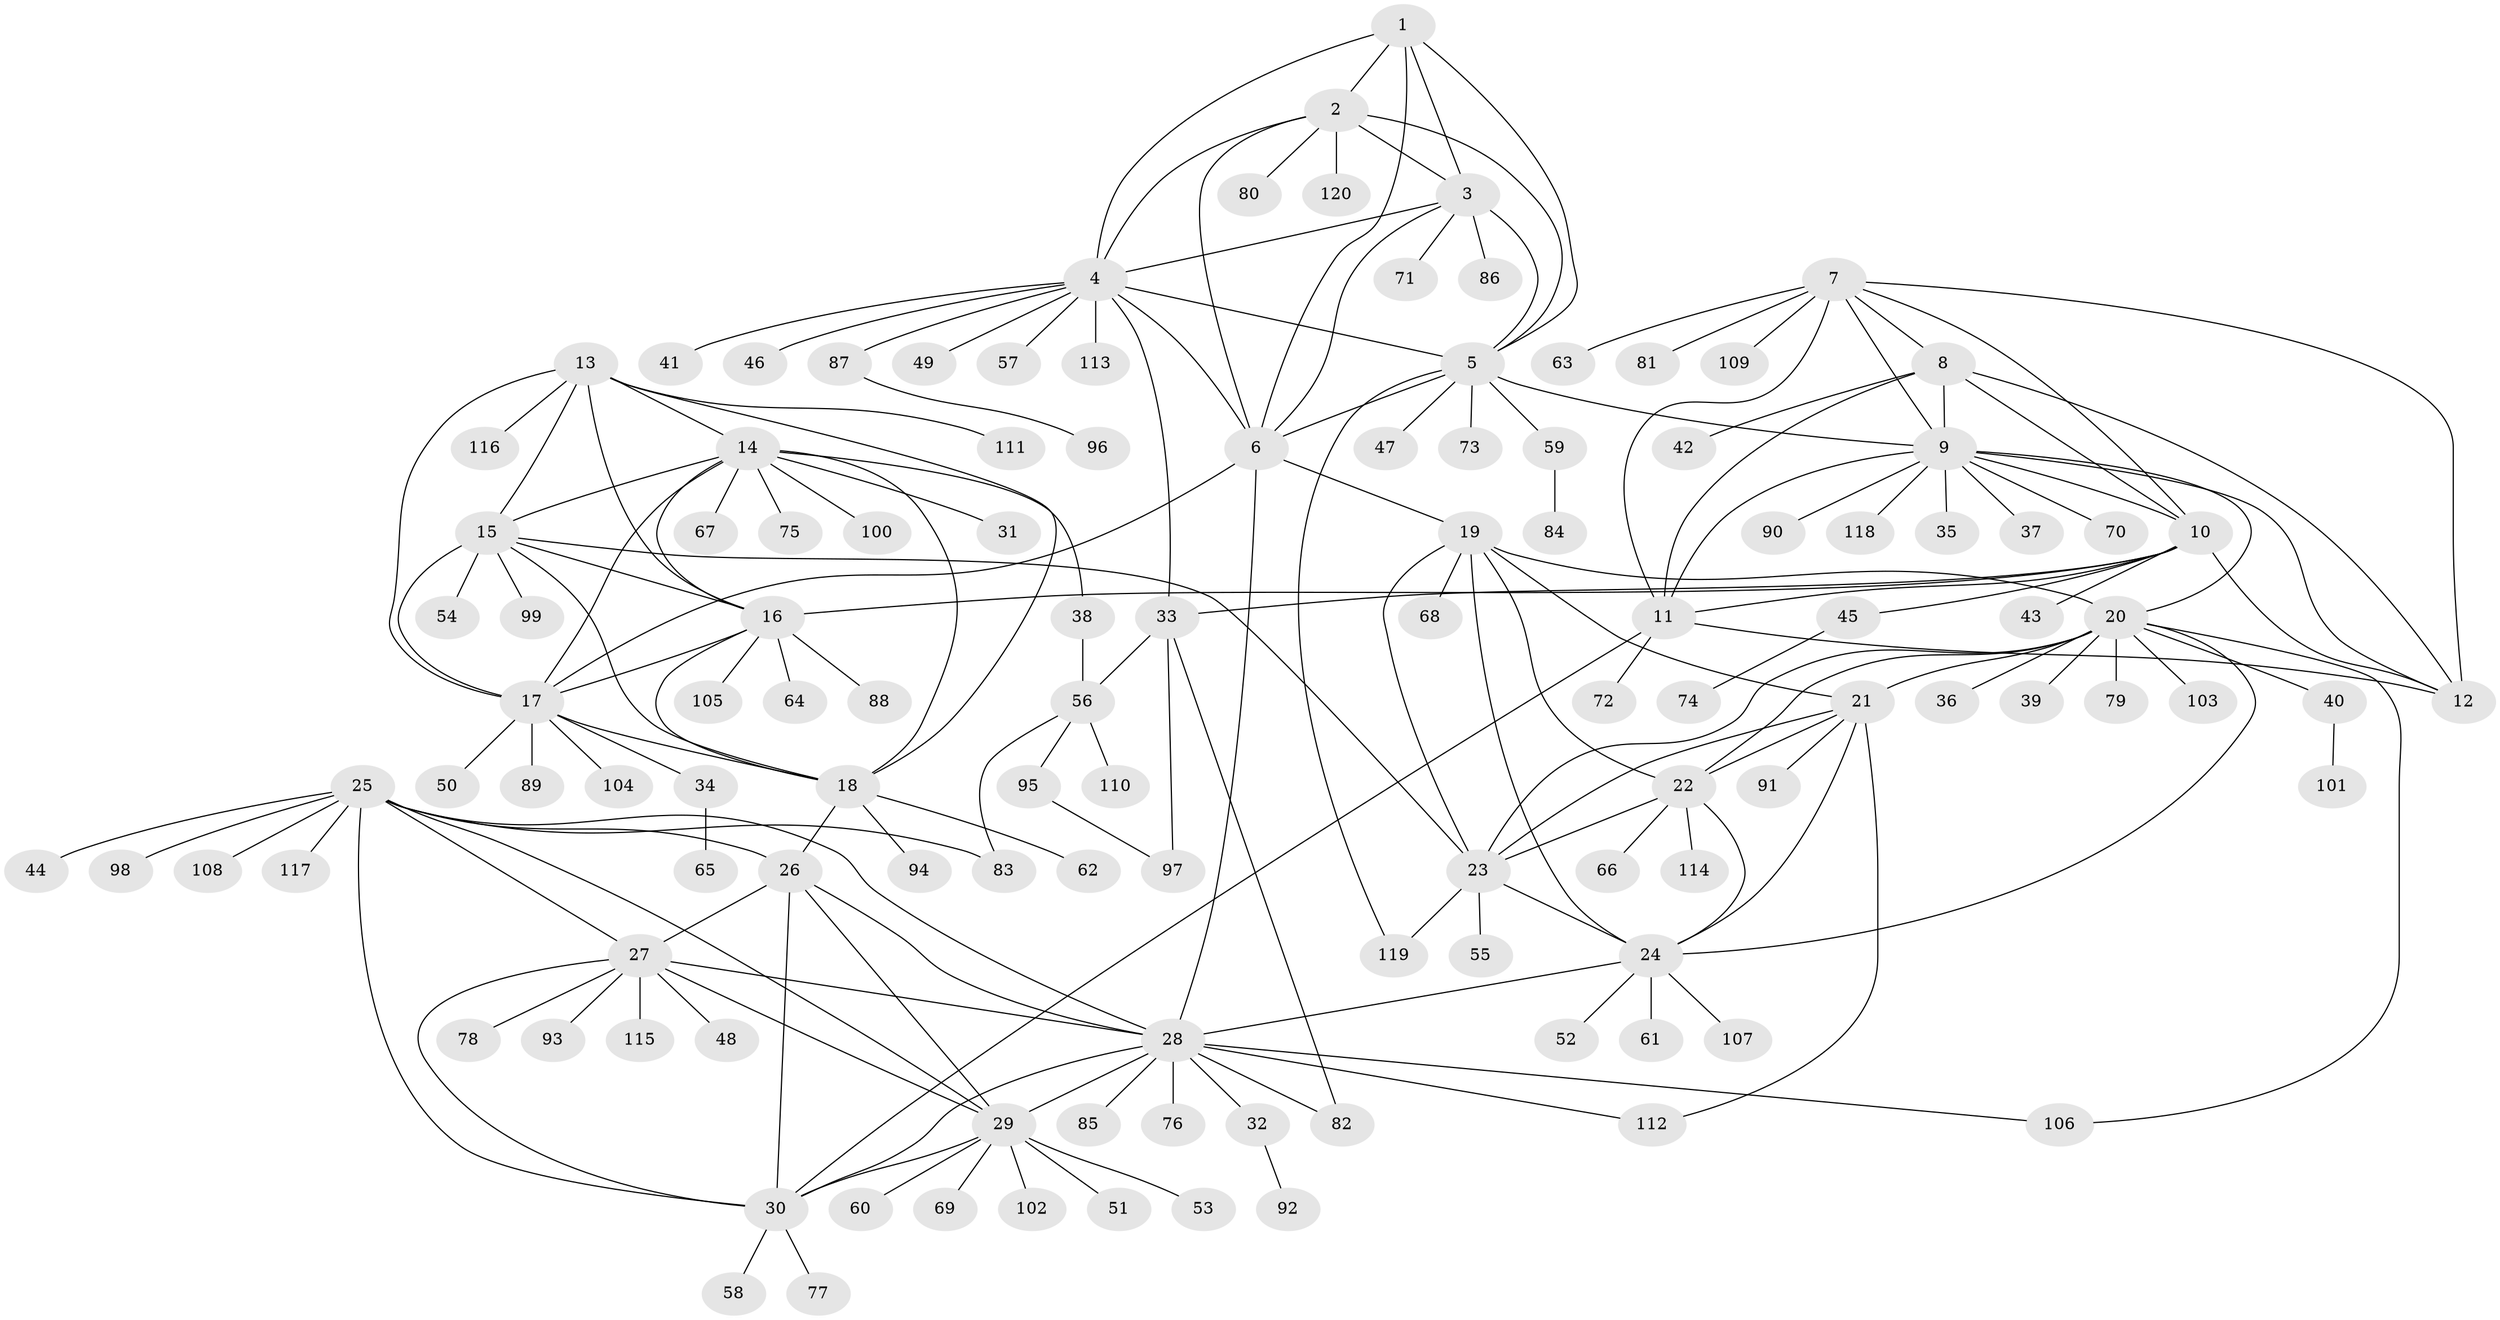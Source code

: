 // Generated by graph-tools (version 1.1) at 2025/15/03/09/25 04:15:44]
// undirected, 120 vertices, 183 edges
graph export_dot {
graph [start="1"]
  node [color=gray90,style=filled];
  1;
  2;
  3;
  4;
  5;
  6;
  7;
  8;
  9;
  10;
  11;
  12;
  13;
  14;
  15;
  16;
  17;
  18;
  19;
  20;
  21;
  22;
  23;
  24;
  25;
  26;
  27;
  28;
  29;
  30;
  31;
  32;
  33;
  34;
  35;
  36;
  37;
  38;
  39;
  40;
  41;
  42;
  43;
  44;
  45;
  46;
  47;
  48;
  49;
  50;
  51;
  52;
  53;
  54;
  55;
  56;
  57;
  58;
  59;
  60;
  61;
  62;
  63;
  64;
  65;
  66;
  67;
  68;
  69;
  70;
  71;
  72;
  73;
  74;
  75;
  76;
  77;
  78;
  79;
  80;
  81;
  82;
  83;
  84;
  85;
  86;
  87;
  88;
  89;
  90;
  91;
  92;
  93;
  94;
  95;
  96;
  97;
  98;
  99;
  100;
  101;
  102;
  103;
  104;
  105;
  106;
  107;
  108;
  109;
  110;
  111;
  112;
  113;
  114;
  115;
  116;
  117;
  118;
  119;
  120;
  1 -- 2;
  1 -- 3;
  1 -- 4;
  1 -- 5;
  1 -- 6;
  2 -- 3;
  2 -- 4;
  2 -- 5;
  2 -- 6;
  2 -- 80;
  2 -- 120;
  3 -- 4;
  3 -- 5;
  3 -- 6;
  3 -- 71;
  3 -- 86;
  4 -- 5;
  4 -- 6;
  4 -- 33;
  4 -- 41;
  4 -- 46;
  4 -- 49;
  4 -- 57;
  4 -- 87;
  4 -- 113;
  5 -- 6;
  5 -- 9;
  5 -- 47;
  5 -- 59;
  5 -- 73;
  5 -- 119;
  6 -- 17;
  6 -- 19;
  6 -- 28;
  7 -- 8;
  7 -- 9;
  7 -- 10;
  7 -- 11;
  7 -- 12;
  7 -- 63;
  7 -- 81;
  7 -- 109;
  8 -- 9;
  8 -- 10;
  8 -- 11;
  8 -- 12;
  8 -- 42;
  9 -- 10;
  9 -- 11;
  9 -- 12;
  9 -- 20;
  9 -- 35;
  9 -- 37;
  9 -- 70;
  9 -- 90;
  9 -- 118;
  10 -- 11;
  10 -- 12;
  10 -- 16;
  10 -- 33;
  10 -- 43;
  10 -- 45;
  11 -- 12;
  11 -- 30;
  11 -- 72;
  13 -- 14;
  13 -- 15;
  13 -- 16;
  13 -- 17;
  13 -- 18;
  13 -- 111;
  13 -- 116;
  14 -- 15;
  14 -- 16;
  14 -- 17;
  14 -- 18;
  14 -- 31;
  14 -- 38;
  14 -- 67;
  14 -- 75;
  14 -- 100;
  15 -- 16;
  15 -- 17;
  15 -- 18;
  15 -- 23;
  15 -- 54;
  15 -- 99;
  16 -- 17;
  16 -- 18;
  16 -- 64;
  16 -- 88;
  16 -- 105;
  17 -- 18;
  17 -- 34;
  17 -- 50;
  17 -- 89;
  17 -- 104;
  18 -- 26;
  18 -- 62;
  18 -- 94;
  19 -- 20;
  19 -- 21;
  19 -- 22;
  19 -- 23;
  19 -- 24;
  19 -- 68;
  20 -- 21;
  20 -- 22;
  20 -- 23;
  20 -- 24;
  20 -- 36;
  20 -- 39;
  20 -- 40;
  20 -- 79;
  20 -- 103;
  20 -- 106;
  21 -- 22;
  21 -- 23;
  21 -- 24;
  21 -- 91;
  21 -- 112;
  22 -- 23;
  22 -- 24;
  22 -- 66;
  22 -- 114;
  23 -- 24;
  23 -- 55;
  23 -- 119;
  24 -- 28;
  24 -- 52;
  24 -- 61;
  24 -- 107;
  25 -- 26;
  25 -- 27;
  25 -- 28;
  25 -- 29;
  25 -- 30;
  25 -- 44;
  25 -- 83;
  25 -- 98;
  25 -- 108;
  25 -- 117;
  26 -- 27;
  26 -- 28;
  26 -- 29;
  26 -- 30;
  27 -- 28;
  27 -- 29;
  27 -- 30;
  27 -- 48;
  27 -- 78;
  27 -- 93;
  27 -- 115;
  28 -- 29;
  28 -- 30;
  28 -- 32;
  28 -- 76;
  28 -- 82;
  28 -- 85;
  28 -- 106;
  28 -- 112;
  29 -- 30;
  29 -- 51;
  29 -- 53;
  29 -- 60;
  29 -- 69;
  29 -- 102;
  30 -- 58;
  30 -- 77;
  32 -- 92;
  33 -- 56;
  33 -- 82;
  33 -- 97;
  34 -- 65;
  38 -- 56;
  40 -- 101;
  45 -- 74;
  56 -- 83;
  56 -- 95;
  56 -- 110;
  59 -- 84;
  87 -- 96;
  95 -- 97;
}
